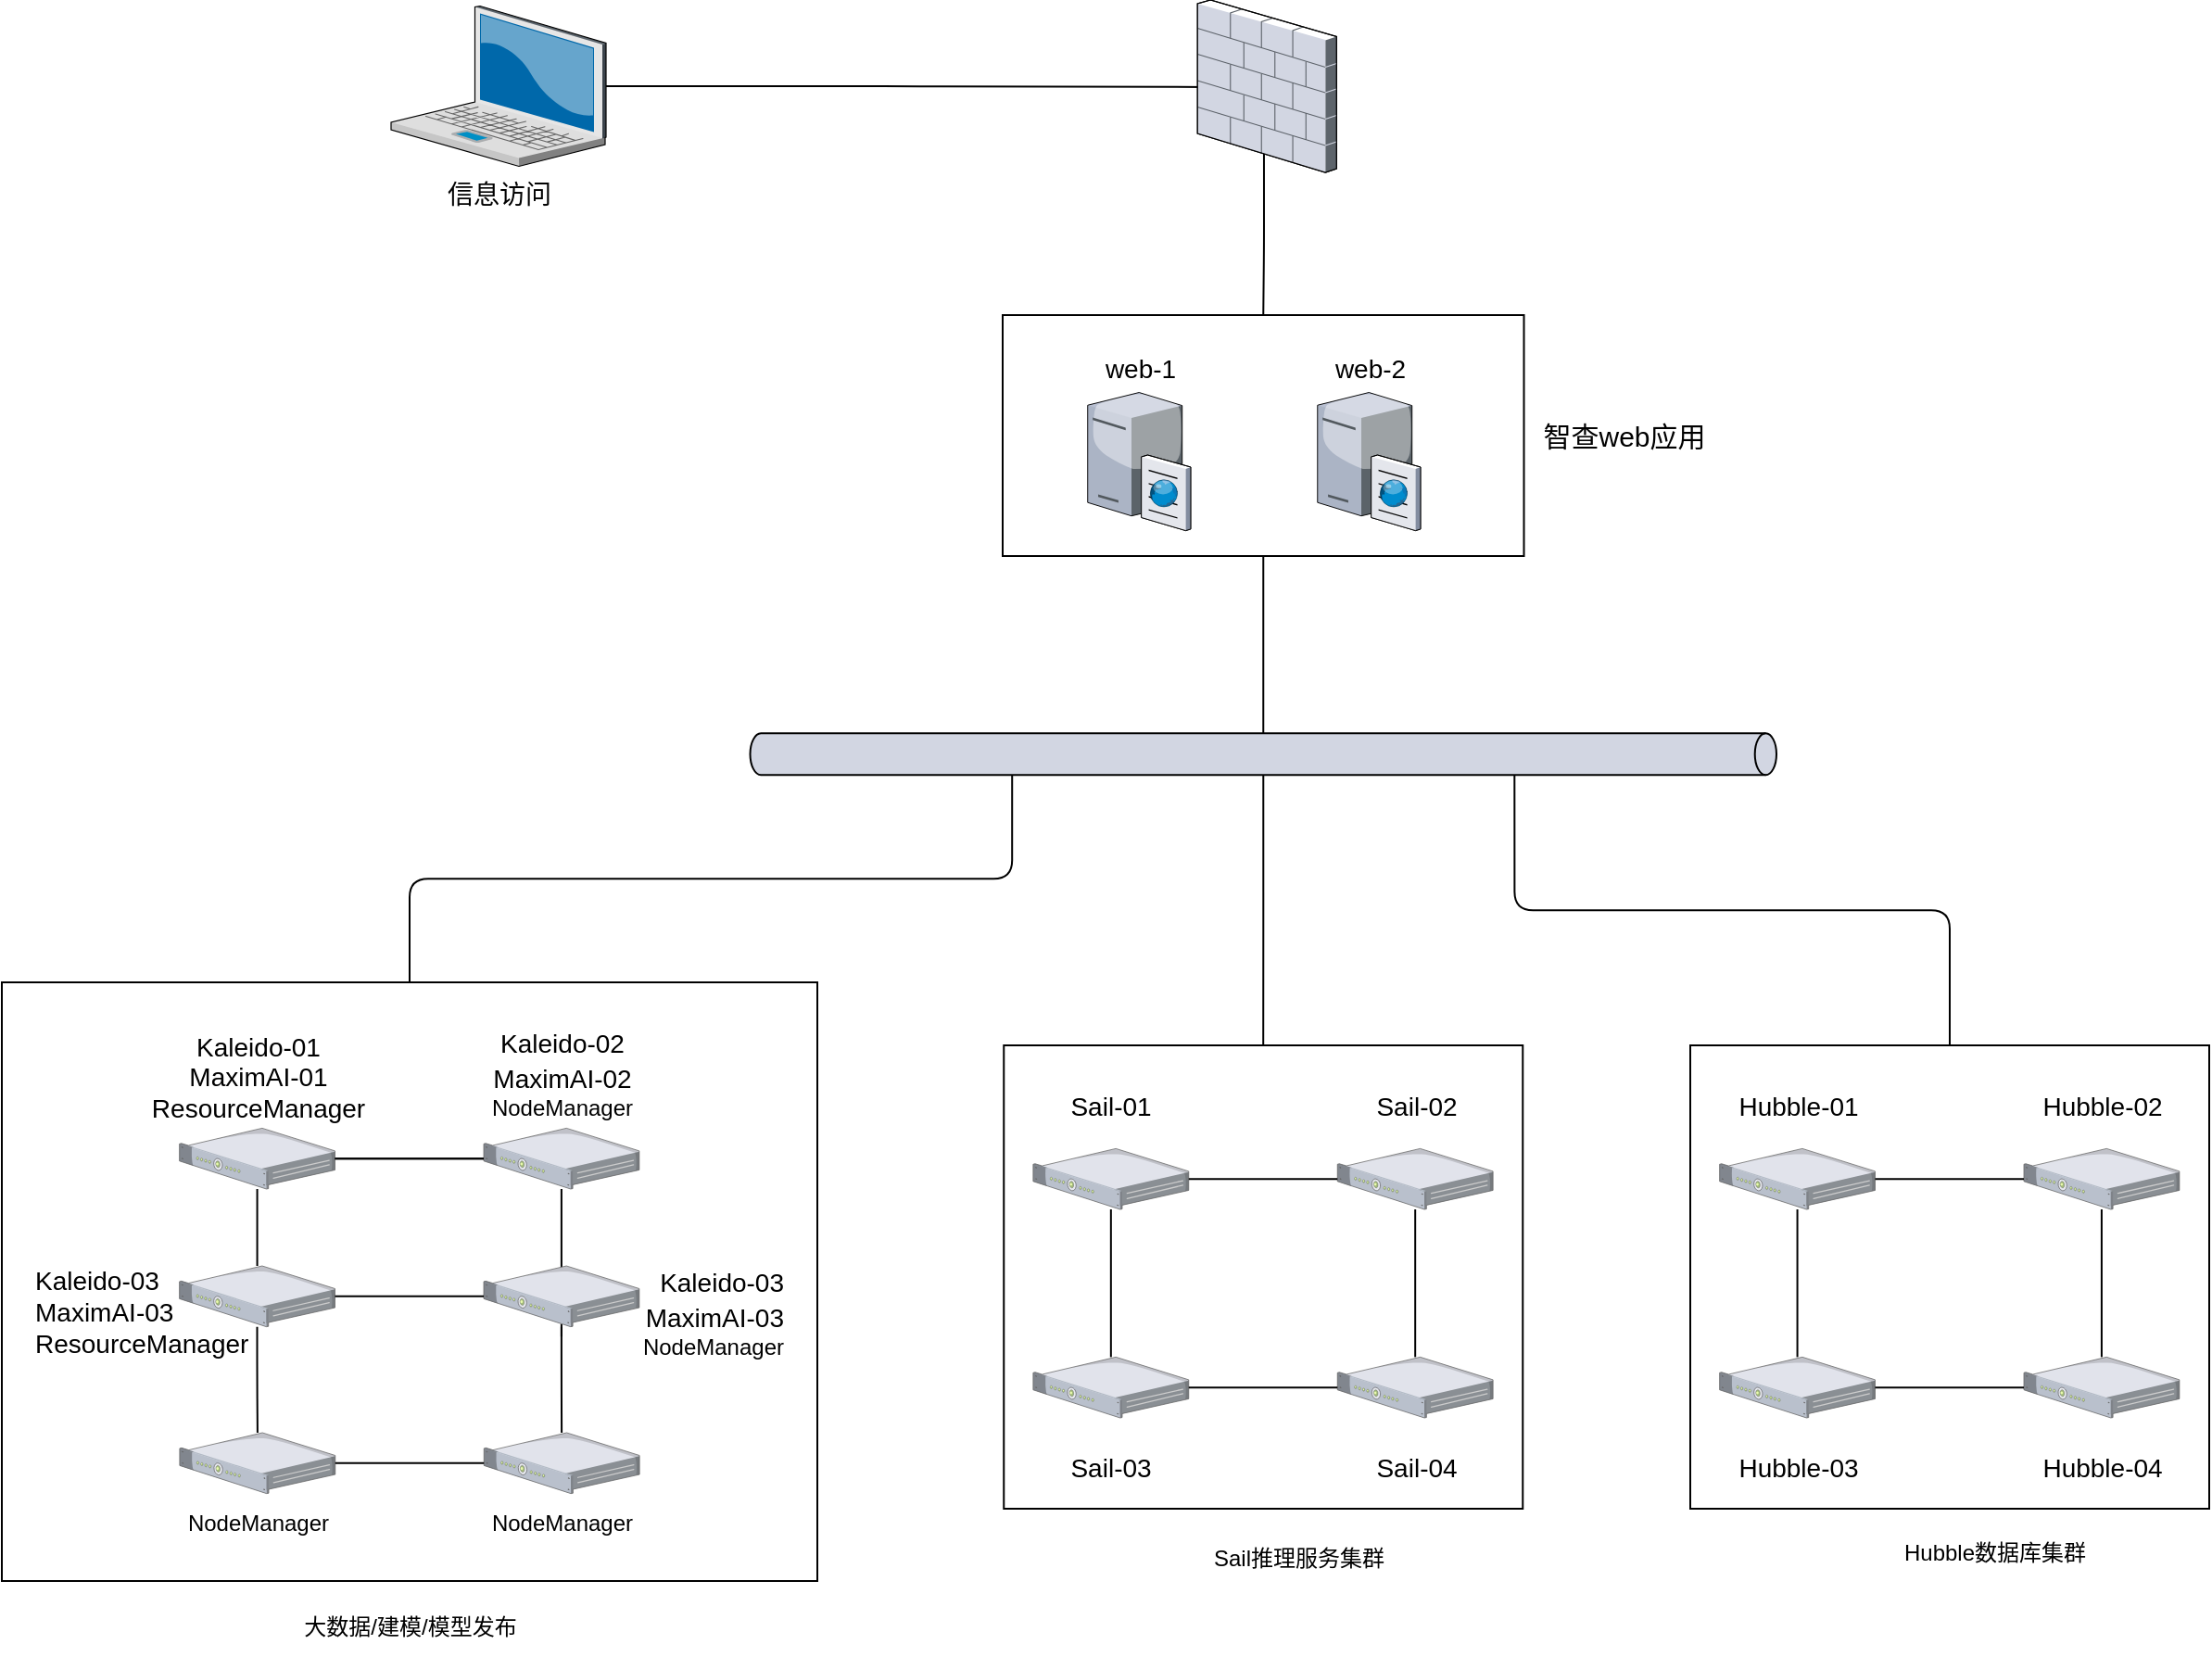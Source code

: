 <mxfile version="16.6.2" type="github">
  <diagram name="Page-1" id="e3a06f82-3646-2815-327d-82caf3d4e204">
    <mxGraphModel dx="1406" dy="755" grid="1" gridSize="10" guides="1" tooltips="1" connect="1" arrows="1" fold="1" page="1" pageScale="1.5" pageWidth="1169" pageHeight="826" background="none" math="0" shadow="0">
      <root>
        <mxCell id="0" style=";html=1;" />
        <mxCell id="1" style=";html=1;" parent="0" />
        <mxCell id="W6fJpK6H0EL8F6D3os2s-2" style="edgeStyle=orthogonalEdgeStyle;orthogonalLoop=1;jettySize=auto;html=1;entryX=0.08;entryY=0.505;entryDx=0;entryDy=0;entryPerimeter=0;endArrow=none;endFill=0;" edge="1" parent="1" source="6a7d8f32e03d9370-2" target="6a7d8f32e03d9370-17">
          <mxGeometry relative="1" as="geometry" />
        </mxCell>
        <mxCell id="6a7d8f32e03d9370-2" value="信息访问" style="verticalLabelPosition=bottom;aspect=fixed;html=1;verticalAlign=top;strokeColor=none;shape=mxgraph.citrix.laptop_2;fontSize=14;" parent="1" vertex="1">
          <mxGeometry x="320.0" y="73.25" width="116" height="86.5" as="geometry" />
        </mxCell>
        <mxCell id="W6fJpK6H0EL8F6D3os2s-1" value="" style="edgeStyle=orthogonalEdgeStyle;orthogonalLoop=1;jettySize=auto;html=1;entryX=0.5;entryY=0;entryDx=0;entryDy=0;endArrow=none;endFill=0;exitX=0.478;exitY=0.753;exitDx=0;exitDy=0;exitPerimeter=0;" edge="1" parent="1" source="6a7d8f32e03d9370-17" target="TddsiLiBOiZgONE5JxTx-70">
          <mxGeometry relative="1" as="geometry" />
        </mxCell>
        <mxCell id="6a7d8f32e03d9370-17" value="" style="verticalLabelPosition=bottom;aspect=fixed;html=1;verticalAlign=top;strokeColor=none;shape=mxgraph.citrix.firewall;fontSize=14;" parent="1" vertex="1">
          <mxGeometry x="755.13" y="70" width="75" height="93" as="geometry" />
        </mxCell>
        <mxCell id="W6fJpK6H0EL8F6D3os2s-14" style="edgeStyle=orthogonalEdgeStyle;orthogonalLoop=1;jettySize=auto;html=1;fontFamily=Helvetica;endArrow=none;endFill=0;" edge="1" parent="1" source="TddsiLiBOiZgONE5JxTx-21" target="TddsiLiBOiZgONE5JxTx-50">
          <mxGeometry relative="1" as="geometry" />
        </mxCell>
        <mxCell id="W6fJpK6H0EL8F6D3os2s-15" style="edgeStyle=orthogonalEdgeStyle;orthogonalLoop=1;jettySize=auto;html=1;exitX=1;exitY=0;exitDx=0;exitDy=412.401;exitPerimeter=0;entryX=0.5;entryY=0;entryDx=0;entryDy=0;fontFamily=Helvetica;endArrow=none;endFill=0;" edge="1" parent="1" source="TddsiLiBOiZgONE5JxTx-21" target="TddsiLiBOiZgONE5JxTx-60">
          <mxGeometry relative="1" as="geometry" />
        </mxCell>
        <mxCell id="W6fJpK6H0EL8F6D3os2s-16" style="edgeStyle=orthogonalEdgeStyle;orthogonalLoop=1;jettySize=auto;html=1;exitX=1;exitY=0;exitDx=0;exitDy=141.349;exitPerimeter=0;fontFamily=Helvetica;endArrow=none;endFill=0;" edge="1" parent="1" source="TddsiLiBOiZgONE5JxTx-21" target="TddsiLiBOiZgONE5JxTx-33">
          <mxGeometry relative="1" as="geometry" />
        </mxCell>
        <mxCell id="TddsiLiBOiZgONE5JxTx-21" value="" style="shape=cylinder3;whiteSpace=wrap;html=1;boundedLbl=1;backgroundOutline=1;size=5.824;rotation=90;labelBackgroundColor=none;fillColor=#d2d6e2;" parent="1" vertex="1">
          <mxGeometry x="779.38" y="200" width="22.5" height="553.75" as="geometry" />
        </mxCell>
        <mxCell id="TddsiLiBOiZgONE5JxTx-48" value="" style="group;" parent="1" vertex="1" connectable="0">
          <mxGeometry x="1021" y="634" width="280" height="250" as="geometry" />
        </mxCell>
        <mxCell id="TddsiLiBOiZgONE5JxTx-33" value="" style="whiteSpace=wrap;html=1;" parent="TddsiLiBOiZgONE5JxTx-48" vertex="1">
          <mxGeometry width="280" height="250" as="geometry" />
        </mxCell>
        <mxCell id="TddsiLiBOiZgONE5JxTx-34" value="&lt;p class=&quot;MsoNormal&quot;&gt;&lt;span style=&quot;font-size: 10.5pt&quot;&gt;Hubble-01&lt;/span&gt;&lt;/p&gt;" style="verticalLabelPosition=top;aspect=fixed;html=1;verticalAlign=bottom;strokeColor=none;align=center;outlineConnect=0;shape=mxgraph.citrix.1u_2u_server;labelPosition=center;" parent="TddsiLiBOiZgONE5JxTx-48" vertex="1">
          <mxGeometry x="15.822" y="55.691" width="83.925" height="32.813" as="geometry" />
        </mxCell>
        <mxCell id="TddsiLiBOiZgONE5JxTx-35" value="&lt;p class=&quot;MsoNormal&quot;&gt;&lt;span style=&quot;font-size: 10.5pt&quot;&gt;Hubble-02&lt;/span&gt;&lt;/p&gt;" style="verticalLabelPosition=top;aspect=fixed;html=1;verticalAlign=bottom;strokeColor=none;align=center;outlineConnect=0;shape=mxgraph.citrix.1u_2u_server;labelPosition=center;" parent="TddsiLiBOiZgONE5JxTx-48" vertex="1">
          <mxGeometry x="179.999" y="55.691" width="83.925" height="32.813" as="geometry" />
        </mxCell>
        <mxCell id="TddsiLiBOiZgONE5JxTx-36" value="" style="edgeStyle=orthogonalEdgeStyle;orthogonalLoop=1;jettySize=auto;html=1;endArrow=none;endFill=0;" parent="TddsiLiBOiZgONE5JxTx-48" source="TddsiLiBOiZgONE5JxTx-34" target="TddsiLiBOiZgONE5JxTx-35" edge="1">
          <mxGeometry relative="1" as="geometry" />
        </mxCell>
        <mxCell id="TddsiLiBOiZgONE5JxTx-37" value="&lt;p class=&quot;MsoNormal&quot;&gt;&lt;span style=&quot;font-size: 10.5pt&quot;&gt;Hubble-03&lt;/span&gt;&lt;/p&gt;" style="verticalLabelPosition=bottom;aspect=fixed;html=1;verticalAlign=top;strokeColor=none;align=center;outlineConnect=0;shape=mxgraph.citrix.1u_2u_server;" parent="TddsiLiBOiZgONE5JxTx-48" vertex="1">
          <mxGeometry x="15.822" y="168.184" width="83.925" height="32.813" as="geometry" />
        </mxCell>
        <mxCell id="TddsiLiBOiZgONE5JxTx-38" value="&lt;p class=&quot;MsoNormal&quot;&gt;&lt;span style=&quot;font-size: 10.5pt&quot;&gt;Hubble-04&lt;/span&gt;&lt;/p&gt;" style="verticalLabelPosition=bottom;aspect=fixed;html=1;verticalAlign=top;strokeColor=none;align=center;outlineConnect=0;shape=mxgraph.citrix.1u_2u_server;" parent="TddsiLiBOiZgONE5JxTx-48" vertex="1">
          <mxGeometry x="179.999" y="168.184" width="83.925" height="32.813" as="geometry" />
        </mxCell>
        <mxCell id="TddsiLiBOiZgONE5JxTx-39" value="" style="edgeStyle=orthogonalEdgeStyle;orthogonalLoop=1;jettySize=auto;html=1;endArrow=none;endFill=0;" parent="TddsiLiBOiZgONE5JxTx-48" source="TddsiLiBOiZgONE5JxTx-35" target="TddsiLiBOiZgONE5JxTx-38" edge="1">
          <mxGeometry relative="1" as="geometry" />
        </mxCell>
        <mxCell id="TddsiLiBOiZgONE5JxTx-40" value="" style="edgeStyle=orthogonalEdgeStyle;orthogonalLoop=1;jettySize=auto;html=1;endArrow=none;endFill=0;" parent="TddsiLiBOiZgONE5JxTx-48" source="TddsiLiBOiZgONE5JxTx-37" target="TddsiLiBOiZgONE5JxTx-38" edge="1">
          <mxGeometry relative="1" as="geometry" />
        </mxCell>
        <mxCell id="TddsiLiBOiZgONE5JxTx-45" value="" style="edgeStyle=orthogonalEdgeStyle;orthogonalLoop=1;jettySize=auto;html=1;endArrow=none;endFill=0;" parent="TddsiLiBOiZgONE5JxTx-48" source="TddsiLiBOiZgONE5JxTx-34" target="TddsiLiBOiZgONE5JxTx-37" edge="1">
          <mxGeometry relative="1" as="geometry" />
        </mxCell>
        <mxCell id="TddsiLiBOiZgONE5JxTx-49" value="" style="group;" parent="1" vertex="1" connectable="0">
          <mxGeometry x="650.63" y="634" width="280" height="250" as="geometry" />
        </mxCell>
        <mxCell id="TddsiLiBOiZgONE5JxTx-50" value="" style="whiteSpace=wrap;html=1;" parent="TddsiLiBOiZgONE5JxTx-49" vertex="1">
          <mxGeometry width="280" height="250" as="geometry" />
        </mxCell>
        <mxCell id="TddsiLiBOiZgONE5JxTx-51" value="&lt;p class=&quot;MsoNormal&quot;&gt;&lt;span style=&quot;font-size: 10.5pt&quot;&gt;Sail&lt;/span&gt;&lt;span style=&quot;font-size: 10.5pt&quot;&gt;-01&lt;/span&gt;&lt;/p&gt;" style="verticalLabelPosition=top;aspect=fixed;html=1;verticalAlign=bottom;strokeColor=none;align=center;outlineConnect=0;shape=mxgraph.citrix.1u_2u_server;labelPosition=center;" parent="TddsiLiBOiZgONE5JxTx-49" vertex="1">
          <mxGeometry x="15.822" y="55.691" width="83.925" height="32.813" as="geometry" />
        </mxCell>
        <mxCell id="TddsiLiBOiZgONE5JxTx-52" value="&lt;p class=&quot;MsoNormal&quot;&gt;&lt;span style=&quot;font-size: 10.5pt&quot;&gt;Sail&lt;/span&gt;&lt;span style=&quot;font-size: 10.5pt&quot;&gt;-02&lt;/span&gt;&lt;/p&gt;" style="verticalLabelPosition=top;aspect=fixed;html=1;verticalAlign=bottom;strokeColor=none;align=center;outlineConnect=0;shape=mxgraph.citrix.1u_2u_server;labelPosition=center;" parent="TddsiLiBOiZgONE5JxTx-49" vertex="1">
          <mxGeometry x="179.999" y="55.691" width="83.925" height="32.813" as="geometry" />
        </mxCell>
        <mxCell id="TddsiLiBOiZgONE5JxTx-53" value="" style="edgeStyle=orthogonalEdgeStyle;orthogonalLoop=1;jettySize=auto;html=1;endArrow=none;endFill=0;" parent="TddsiLiBOiZgONE5JxTx-49" source="TddsiLiBOiZgONE5JxTx-51" target="TddsiLiBOiZgONE5JxTx-52" edge="1">
          <mxGeometry relative="1" as="geometry" />
        </mxCell>
        <mxCell id="TddsiLiBOiZgONE5JxTx-54" value="&lt;p class=&quot;MsoNormal&quot;&gt;&lt;span style=&quot;font-size: 10.5pt&quot;&gt;Sail&lt;/span&gt;&lt;span style=&quot;font-size: 10.5pt&quot;&gt;-03&lt;/span&gt;&lt;/p&gt;" style="verticalLabelPosition=bottom;aspect=fixed;html=1;verticalAlign=top;strokeColor=none;align=center;outlineConnect=0;shape=mxgraph.citrix.1u_2u_server;" parent="TddsiLiBOiZgONE5JxTx-49" vertex="1">
          <mxGeometry x="15.822" y="168.184" width="83.925" height="32.813" as="geometry" />
        </mxCell>
        <mxCell id="TddsiLiBOiZgONE5JxTx-55" value="&lt;p class=&quot;MsoNormal&quot;&gt;&lt;span style=&quot;font-size: 10.5pt&quot;&gt;Sail&lt;/span&gt;&lt;span style=&quot;font-size: 10.5pt&quot;&gt;-04&lt;/span&gt;&lt;/p&gt;" style="verticalLabelPosition=bottom;aspect=fixed;html=1;verticalAlign=top;strokeColor=none;align=center;outlineConnect=0;shape=mxgraph.citrix.1u_2u_server;" parent="TddsiLiBOiZgONE5JxTx-49" vertex="1">
          <mxGeometry x="179.999" y="168.184" width="83.925" height="32.813" as="geometry" />
        </mxCell>
        <mxCell id="TddsiLiBOiZgONE5JxTx-56" value="" style="edgeStyle=orthogonalEdgeStyle;orthogonalLoop=1;jettySize=auto;html=1;endArrow=none;endFill=0;" parent="TddsiLiBOiZgONE5JxTx-49" source="TddsiLiBOiZgONE5JxTx-52" target="TddsiLiBOiZgONE5JxTx-55" edge="1">
          <mxGeometry relative="1" as="geometry" />
        </mxCell>
        <mxCell id="TddsiLiBOiZgONE5JxTx-57" value="" style="edgeStyle=orthogonalEdgeStyle;orthogonalLoop=1;jettySize=auto;html=1;endArrow=none;endFill=0;" parent="TddsiLiBOiZgONE5JxTx-49" source="TddsiLiBOiZgONE5JxTx-54" target="TddsiLiBOiZgONE5JxTx-55" edge="1">
          <mxGeometry relative="1" as="geometry" />
        </mxCell>
        <mxCell id="TddsiLiBOiZgONE5JxTx-58" value="" style="edgeStyle=orthogonalEdgeStyle;orthogonalLoop=1;jettySize=auto;html=1;endArrow=none;endFill=0;" parent="TddsiLiBOiZgONE5JxTx-49" source="TddsiLiBOiZgONE5JxTx-51" target="TddsiLiBOiZgONE5JxTx-54" edge="1">
          <mxGeometry relative="1" as="geometry" />
        </mxCell>
        <mxCell id="TddsiLiBOiZgONE5JxTx-75" value="" style="group;" parent="1" vertex="1" connectable="0">
          <mxGeometry x="650" y="240" width="390" height="130" as="geometry" />
        </mxCell>
        <mxCell id="TddsiLiBOiZgONE5JxTx-70" value="" style="whiteSpace=wrap;html=1;" parent="TddsiLiBOiZgONE5JxTx-75" vertex="1">
          <mxGeometry width="281.25" height="130" as="geometry" />
        </mxCell>
        <mxCell id="6a7d8f32e03d9370-15" value="web-1" style="verticalLabelPosition=top;aspect=fixed;html=1;verticalAlign=bottom;strokeColor=none;shape=mxgraph.citrix.cache_server;fontSize=14;labelPosition=center;align=center;" parent="TddsiLiBOiZgONE5JxTx-75" vertex="1">
          <mxGeometry x="45.866" y="40" width="55.48" height="76.19" as="geometry" />
        </mxCell>
        <mxCell id="TddsiLiBOiZgONE5JxTx-1" value="web-2" style="verticalLabelPosition=top;aspect=fixed;html=1;verticalAlign=bottom;strokeColor=none;shape=mxgraph.citrix.cache_server;fontSize=14;labelPosition=center;align=center;" parent="TddsiLiBOiZgONE5JxTx-75" vertex="1">
          <mxGeometry x="169.875" y="40" width="55.48" height="76.19" as="geometry" />
        </mxCell>
        <mxCell id="TddsiLiBOiZgONE5JxTx-74" value="&lt;font style=&quot;font-size: 15px&quot;&gt;智查web应用&lt;/font&gt;" style="text;html=1;strokeColor=none;fillColor=none;align=center;verticalAlign=middle;whiteSpace=wrap;" parent="TddsiLiBOiZgONE5JxTx-75" vertex="1">
          <mxGeometry x="281.25" y="30" width="108.75" height="70" as="geometry" />
        </mxCell>
        <mxCell id="W6fJpK6H0EL8F6D3os2s-13" style="edgeStyle=orthogonalEdgeStyle;orthogonalLoop=1;jettySize=auto;html=1;fontFamily=Helvetica;endArrow=none;endFill=0;" edge="1" parent="1" source="TddsiLiBOiZgONE5JxTx-70" target="TddsiLiBOiZgONE5JxTx-21">
          <mxGeometry relative="1" as="geometry" />
        </mxCell>
        <mxCell id="W6fJpK6H0EL8F6D3os2s-17" value="" style="group;" vertex="1" connectable="0" parent="1">
          <mxGeometry x="110" y="600" width="440" height="323" as="geometry" />
        </mxCell>
        <mxCell id="TddsiLiBOiZgONE5JxTx-60" value="" style="whiteSpace=wrap;html=1;" parent="W6fJpK6H0EL8F6D3os2s-17" vertex="1">
          <mxGeometry width="440" height="323" as="geometry" />
        </mxCell>
        <mxCell id="TddsiLiBOiZgONE5JxTx-61" value="&lt;p&gt;&lt;span style=&quot;font-weight: normal&quot;&gt;&lt;span style=&quot;font-size: 10.5pt&quot;&gt;Kaleido-01&lt;br&gt;&lt;/span&gt;&lt;/span&gt;&lt;span style=&quot;font-weight: normal&quot;&gt;&lt;span style=&quot;font-size: 10.5pt&quot;&gt;MaximAI-01&lt;br&gt;&lt;/span&gt;&lt;/span&gt;&lt;span style=&quot;font-size: 14px&quot;&gt;ResourceManager&lt;/span&gt;&lt;/p&gt;" style="verticalLabelPosition=top;aspect=fixed;html=1;verticalAlign=bottom;strokeColor=none;align=center;outlineConnect=0;shape=mxgraph.citrix.1u_2u_server;labelPosition=center;spacing=-10;" parent="W6fJpK6H0EL8F6D3os2s-17" vertex="1">
          <mxGeometry x="95.822" y="78.691" width="83.925" height="32.813" as="geometry" />
        </mxCell>
        <mxCell id="TddsiLiBOiZgONE5JxTx-62" value="&lt;p style=&quot;line-height: 1.3&quot;&gt;&lt;span style=&quot;font-weight: normal&quot;&gt;&lt;span style=&quot;font-size: 10.5pt&quot;&gt;Kaleido-02&lt;br&gt;&lt;/span&gt;&lt;/span&gt;&lt;span style=&quot;font-weight: normal&quot;&gt;&lt;span style=&quot;font-size: 10.5pt&quot;&gt;MaximAI-02&lt;br&gt;&lt;/span&gt;&lt;/span&gt;&lt;font face=&quot;Helvetica&quot; style=&quot;line-height: 1&quot;&gt;NodeManager&lt;/font&gt;&lt;/p&gt;" style="verticalLabelPosition=top;aspect=fixed;html=1;verticalAlign=bottom;strokeColor=none;align=center;outlineConnect=0;shape=mxgraph.citrix.1u_2u_server;labelPosition=center;spacingTop=0;spacing=-10;" parent="W6fJpK6H0EL8F6D3os2s-17" vertex="1">
          <mxGeometry x="259.999" y="78.691" width="83.925" height="32.813" as="geometry" />
        </mxCell>
        <mxCell id="W6fJpK6H0EL8F6D3os2s-8" value="" style="edgeStyle=orthogonalEdgeStyle;orthogonalLoop=1;jettySize=auto;html=1;fontFamily=Helvetica;endArrow=none;endFill=0;" edge="1" parent="W6fJpK6H0EL8F6D3os2s-17" source="TddsiLiBOiZgONE5JxTx-61" target="TddsiLiBOiZgONE5JxTx-62">
          <mxGeometry relative="1" as="geometry" />
        </mxCell>
        <mxCell id="TddsiLiBOiZgONE5JxTx-63" value="" style="edgeStyle=orthogonalEdgeStyle;orthogonalLoop=1;jettySize=auto;html=1;endArrow=none;endFill=0;" parent="W6fJpK6H0EL8F6D3os2s-17" source="TddsiLiBOiZgONE5JxTx-61" target="TddsiLiBOiZgONE5JxTx-62" edge="1">
          <mxGeometry relative="1" as="geometry" />
        </mxCell>
        <mxCell id="TddsiLiBOiZgONE5JxTx-64" value="&lt;p&gt;&lt;span style=&quot;font-weight: normal&quot;&gt;&lt;span style=&quot;font-size: 10.5pt&quot;&gt;Kaleido-03&lt;br&gt;&lt;/span&gt;&lt;/span&gt;&lt;span style=&quot;font-weight: normal&quot;&gt;&lt;span style=&quot;font-size: 10.5pt&quot;&gt;MaximAI-03&lt;br&gt;&lt;/span&gt;&lt;/span&gt;&lt;span style=&quot;font-size: 14px&quot;&gt;ResourceManager&lt;/span&gt;&lt;/p&gt;" style="verticalLabelPosition=bottom;aspect=fixed;html=1;verticalAlign=top;strokeColor=none;align=left;outlineConnect=0;shape=mxgraph.citrix.1u_2u_server;spacing=0;labelPosition=left;spacingRight=0;spacingBottom=0;spacingLeft=6;spacingTop=-50;" parent="W6fJpK6H0EL8F6D3os2s-17" vertex="1">
          <mxGeometry x="95.822" y="153.004" width="83.925" height="32.813" as="geometry" />
        </mxCell>
        <mxCell id="TddsiLiBOiZgONE5JxTx-66" value="" style="edgeStyle=orthogonalEdgeStyle;orthogonalLoop=1;jettySize=auto;html=1;endArrow=none;endFill=0;" parent="W6fJpK6H0EL8F6D3os2s-17" source="TddsiLiBOiZgONE5JxTx-62" edge="1">
          <mxGeometry relative="1" as="geometry">
            <mxPoint x="301.961" y="191.184" as="targetPoint" />
          </mxGeometry>
        </mxCell>
        <mxCell id="TddsiLiBOiZgONE5JxTx-68" value="" style="edgeStyle=orthogonalEdgeStyle;orthogonalLoop=1;jettySize=auto;html=1;endArrow=none;endFill=0;" parent="W6fJpK6H0EL8F6D3os2s-17" source="TddsiLiBOiZgONE5JxTx-61" target="TddsiLiBOiZgONE5JxTx-64" edge="1">
          <mxGeometry relative="1" as="geometry" />
        </mxCell>
        <mxCell id="W6fJpK6H0EL8F6D3os2s-3" value="&lt;p style=&quot;line-height: 1.3&quot;&gt;&lt;span style=&quot;font-weight: normal&quot;&gt;&lt;span style=&quot;font-size: 10.5pt&quot;&gt;Kaleido-03&lt;br&gt;&lt;/span&gt;&lt;/span&gt;&lt;span style=&quot;font-weight: normal&quot;&gt;&lt;span style=&quot;font-size: 10.5pt&quot;&gt;MaximAI-03&lt;br&gt;&lt;/span&gt;&lt;/span&gt;&lt;font face=&quot;Helvetica&quot; style=&quot;line-height: 1&quot;&gt;NodeManager&lt;/font&gt;&lt;/p&gt;" style="verticalLabelPosition=middle;aspect=fixed;html=1;verticalAlign=middle;strokeColor=none;align=right;outlineConnect=0;shape=mxgraph.citrix.1u_2u_server;spacing=0;spacingTop=20;spacingRight=7;spacingLeft=0;labelPosition=right;" vertex="1" parent="W6fJpK6H0EL8F6D3os2s-17">
          <mxGeometry x="260.002" y="153.004" width="83.925" height="32.813" as="geometry" />
        </mxCell>
        <mxCell id="W6fJpK6H0EL8F6D3os2s-6" value="" style="edgeStyle=orthogonalEdgeStyle;orthogonalLoop=1;jettySize=auto;html=1;fontFamily=Helvetica;endArrow=none;endFill=0;" edge="1" parent="W6fJpK6H0EL8F6D3os2s-17" source="TddsiLiBOiZgONE5JxTx-64" target="W6fJpK6H0EL8F6D3os2s-3">
          <mxGeometry relative="1" as="geometry" />
        </mxCell>
        <mxCell id="W6fJpK6H0EL8F6D3os2s-4" value="&lt;pre style=&quot;line-height: 1.3&quot;&gt;&lt;font face=&quot;Helvetica&quot; style=&quot;line-height: 1&quot;&gt;NodeManager&lt;/font&gt;&lt;/pre&gt;" style="verticalLabelPosition=bottom;aspect=fixed;html=1;verticalAlign=top;strokeColor=none;align=center;outlineConnect=0;shape=mxgraph.citrix.1u_2u_server;spacing=-8;" vertex="1" parent="W6fJpK6H0EL8F6D3os2s-17">
          <mxGeometry x="95.952" y="243.004" width="83.925" height="32.813" as="geometry" />
        </mxCell>
        <mxCell id="W6fJpK6H0EL8F6D3os2s-9" value="" style="edgeStyle=orthogonalEdgeStyle;orthogonalLoop=1;jettySize=auto;html=1;fontFamily=Helvetica;endArrow=none;endFill=0;" edge="1" parent="W6fJpK6H0EL8F6D3os2s-17" source="TddsiLiBOiZgONE5JxTx-64" target="W6fJpK6H0EL8F6D3os2s-4">
          <mxGeometry relative="1" as="geometry" />
        </mxCell>
        <mxCell id="W6fJpK6H0EL8F6D3os2s-7" value="&lt;pre style=&quot;line-height: 1.3&quot;&gt;&lt;font face=&quot;Helvetica&quot; style=&quot;line-height: 1&quot;&gt;NodeManager&lt;/font&gt;&lt;/pre&gt;" style="verticalLabelPosition=bottom;aspect=fixed;html=1;verticalAlign=top;strokeColor=none;align=center;outlineConnect=0;shape=mxgraph.citrix.1u_2u_server;spacing=-8;" vertex="1" parent="W6fJpK6H0EL8F6D3os2s-17">
          <mxGeometry x="260.132" y="243.004" width="83.925" height="32.813" as="geometry" />
        </mxCell>
        <mxCell id="W6fJpK6H0EL8F6D3os2s-10" value="" style="edgeStyle=orthogonalEdgeStyle;orthogonalLoop=1;jettySize=auto;html=1;fontFamily=Helvetica;endArrow=none;endFill=0;" edge="1" parent="W6fJpK6H0EL8F6D3os2s-17" source="W6fJpK6H0EL8F6D3os2s-3" target="W6fJpK6H0EL8F6D3os2s-7">
          <mxGeometry relative="1" as="geometry" />
        </mxCell>
        <mxCell id="W6fJpK6H0EL8F6D3os2s-11" value="" style="edgeStyle=orthogonalEdgeStyle;orthogonalLoop=1;jettySize=auto;html=1;fontFamily=Helvetica;endArrow=none;endFill=0;" edge="1" parent="W6fJpK6H0EL8F6D3os2s-17" source="W6fJpK6H0EL8F6D3os2s-4" target="W6fJpK6H0EL8F6D3os2s-7">
          <mxGeometry relative="1" as="geometry" />
        </mxCell>
        <mxCell id="W6fJpK6H0EL8F6D3os2s-18" value="Sail推理服务集群" style="text;html=1;strokeColor=none;fillColor=none;align=center;verticalAlign=middle;whiteSpace=wrap;rounded=0;labelBackgroundColor=none;" vertex="1" parent="1">
          <mxGeometry x="760.63" y="896" width="98.37" height="30" as="geometry" />
        </mxCell>
        <mxCell id="W6fJpK6H0EL8F6D3os2s-19" value="Hubble数据库集群" style="text;html=1;strokeColor=none;fillColor=none;align=center;verticalAlign=middle;whiteSpace=wrap;rounded=0;labelBackgroundColor=none;" vertex="1" parent="1">
          <mxGeometry x="1122" y="893" width="127" height="30" as="geometry" />
        </mxCell>
        <mxCell id="W6fJpK6H0EL8F6D3os2s-20" value="大数据/建模/模型发布" style="text;html=1;strokeColor=none;fillColor=none;align=center;verticalAlign=middle;whiteSpace=wrap;rounded=0;labelBackgroundColor=none;" vertex="1" parent="1">
          <mxGeometry x="233" y="933" width="195" height="30" as="geometry" />
        </mxCell>
      </root>
    </mxGraphModel>
  </diagram>
</mxfile>
